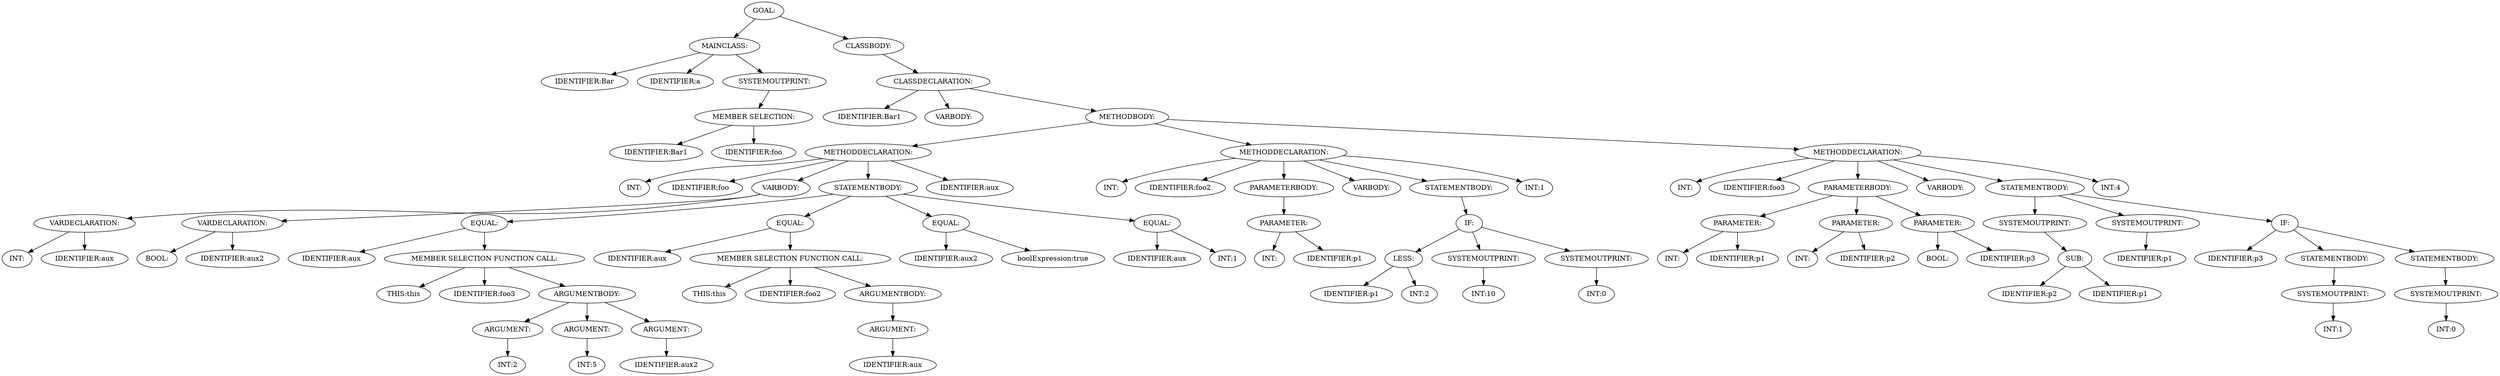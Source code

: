 digraph {
n0 [label="GOAL:"];
n1 [label="MAINCLASS:"];
n2 [label="IDENTIFIER:Bar"];
n1 -> n2
n3 [label="IDENTIFIER:a"];
n1 -> n3
n4 [label="SYSTEMOUTPRINT:"];
n5 [label="MEMBER SELECTION:"];
n6 [label="IDENTIFIER:Bar1"];
n5 -> n6
n7 [label="IDENTIFIER:foo"];
n5 -> n7
n4 -> n5
n1 -> n4
n0 -> n1
n8 [label="CLASSBODY:"];
n9 [label="CLASSDECLARATION:"];
n10 [label="IDENTIFIER:Bar1"];
n9 -> n10
n11 [label="VARBODY:"];
n9 -> n11
n12 [label="METHODBODY:"];
n13 [label="METHODDECLARATION:"];
n14 [label="INT:"];
n13 -> n14
n15 [label="IDENTIFIER:foo"];
n13 -> n15
n16 [label="VARBODY:"];
n17 [label="VARDECLARATION:"];
n18 [label="INT:"];
n17 -> n18
n19 [label="IDENTIFIER:aux"];
n17 -> n19
n16 -> n17
n20 [label="VARDECLARATION:"];
n21 [label="BOOL:"];
n20 -> n21
n22 [label="IDENTIFIER:aux2"];
n20 -> n22
n16 -> n20
n13 -> n16
n23 [label="STATEMENTBODY:"];
n24 [label="EQUAL:"];
n25 [label="IDENTIFIER:aux"];
n24 -> n25
n26 [label="MEMBER SELECTION FUNCTION CALL:"];
n27 [label="THIS:this"];
n26 -> n27
n28 [label="IDENTIFIER:foo3"];
n26 -> n28
n29 [label="ARGUMENTBODY:"];
n30 [label="ARGUMENT:"];
n31 [label="INT:2"];
n30 -> n31
n29 -> n30
n32 [label="ARGUMENT:"];
n33 [label="INT:5"];
n32 -> n33
n29 -> n32
n34 [label="ARGUMENT:"];
n35 [label="IDENTIFIER:aux2"];
n34 -> n35
n29 -> n34
n26 -> n29
n24 -> n26
n23 -> n24
n36 [label="EQUAL:"];
n37 [label="IDENTIFIER:aux"];
n36 -> n37
n38 [label="MEMBER SELECTION FUNCTION CALL:"];
n39 [label="THIS:this"];
n38 -> n39
n40 [label="IDENTIFIER:foo2"];
n38 -> n40
n41 [label="ARGUMENTBODY:"];
n42 [label="ARGUMENT:"];
n43 [label="IDENTIFIER:aux"];
n42 -> n43
n41 -> n42
n38 -> n41
n36 -> n38
n23 -> n36
n44 [label="EQUAL:"];
n45 [label="IDENTIFIER:aux2"];
n44 -> n45
n46 [label="boolExpression:true"];
n44 -> n46
n23 -> n44
n47 [label="EQUAL:"];
n48 [label="IDENTIFIER:aux"];
n47 -> n48
n49 [label="INT:1"];
n47 -> n49
n23 -> n47
n13 -> n23
n50 [label="IDENTIFIER:aux"];
n13 -> n50
n12 -> n13
n51 [label="METHODDECLARATION:"];
n52 [label="INT:"];
n51 -> n52
n53 [label="IDENTIFIER:foo2"];
n51 -> n53
n54 [label="PARAMETERBODY:"];
n55 [label="PARAMETER:"];
n56 [label="INT:"];
n55 -> n56
n57 [label="IDENTIFIER:p1"];
n55 -> n57
n54 -> n55
n51 -> n54
n58 [label="VARBODY:"];
n51 -> n58
n59 [label="STATEMENTBODY:"];
n60 [label="IF:"];
n61 [label="LESS:"];
n62 [label="IDENTIFIER:p1"];
n61 -> n62
n63 [label="INT:2"];
n61 -> n63
n60 -> n61
n64 [label="SYSTEMOUTPRINT:"];
n65 [label="INT:10"];
n64 -> n65
n60 -> n64
n66 [label="SYSTEMOUTPRINT:"];
n67 [label="INT:0"];
n66 -> n67
n60 -> n66
n59 -> n60
n51 -> n59
n68 [label="INT:1"];
n51 -> n68
n12 -> n51
n69 [label="METHODDECLARATION:"];
n70 [label="INT:"];
n69 -> n70
n71 [label="IDENTIFIER:foo3"];
n69 -> n71
n72 [label="PARAMETERBODY:"];
n73 [label="PARAMETER:"];
n74 [label="INT:"];
n73 -> n74
n75 [label="IDENTIFIER:p1"];
n73 -> n75
n72 -> n73
n76 [label="PARAMETER:"];
n77 [label="INT:"];
n76 -> n77
n78 [label="IDENTIFIER:p2"];
n76 -> n78
n72 -> n76
n79 [label="PARAMETER:"];
n80 [label="BOOL:"];
n79 -> n80
n81 [label="IDENTIFIER:p3"];
n79 -> n81
n72 -> n79
n69 -> n72
n82 [label="VARBODY:"];
n69 -> n82
n83 [label="STATEMENTBODY:"];
n84 [label="SYSTEMOUTPRINT:"];
n85 [label="SUB:"];
n86 [label="IDENTIFIER:p2"];
n85 -> n86
n87 [label="IDENTIFIER:p1"];
n85 -> n87
n84 -> n85
n83 -> n84
n88 [label="SYSTEMOUTPRINT:"];
n89 [label="IDENTIFIER:p1"];
n88 -> n89
n83 -> n88
n90 [label="IF:"];
n91 [label="IDENTIFIER:p3"];
n90 -> n91
n92 [label="STATEMENTBODY:"];
n93 [label="SYSTEMOUTPRINT:"];
n94 [label="INT:1"];
n93 -> n94
n92 -> n93
n90 -> n92
n95 [label="STATEMENTBODY:"];
n96 [label="SYSTEMOUTPRINT:"];
n97 [label="INT:0"];
n96 -> n97
n95 -> n96
n90 -> n95
n83 -> n90
n69 -> n83
n98 [label="INT:4"];
n69 -> n98
n12 -> n69
n9 -> n12
n8 -> n9
n0 -> n8
}
